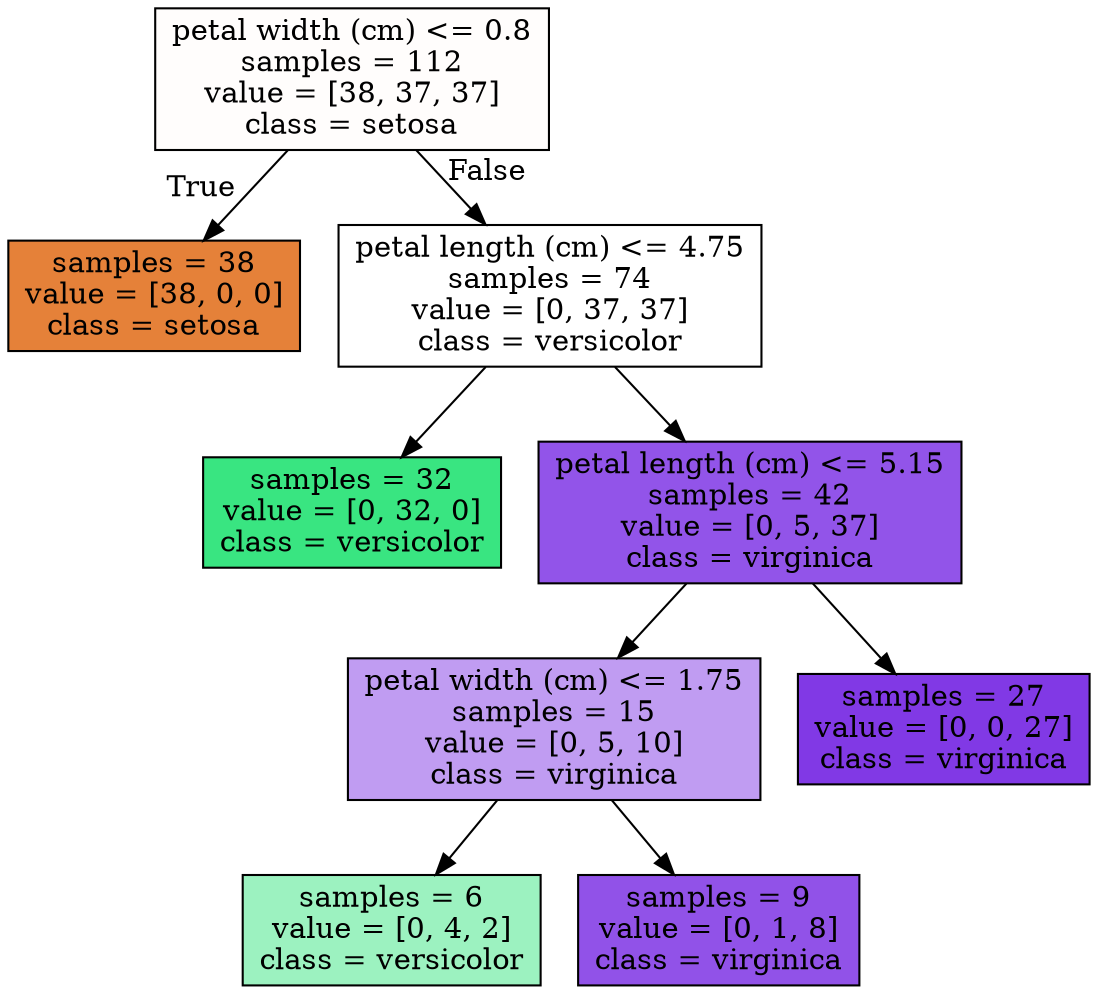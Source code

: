 digraph Tree {
node [shape=box, style="filled", color="black"] ;
0 [label="petal width (cm) <= 0.8\nsamples = 112\nvalue = [38, 37, 37]\nclass = setosa", fillcolor="#fffdfc"] ;
1 [label="samples = 38\nvalue = [38, 0, 0]\nclass = setosa", fillcolor="#e58139"] ;
0 -> 1 [labeldistance=2.5, labelangle=45, headlabel="True"] ;
2 [label="petal length (cm) <= 4.75\nsamples = 74\nvalue = [0, 37, 37]\nclass = versicolor", fillcolor="#ffffff"] ;
0 -> 2 [labeldistance=2.5, labelangle=-45, headlabel="False"] ;
3 [label="samples = 32\nvalue = [0, 32, 0]\nclass = versicolor", fillcolor="#39e581"] ;
2 -> 3 ;
4 [label="petal length (cm) <= 5.15\nsamples = 42\nvalue = [0, 5, 37]\nclass = virginica", fillcolor="#9254e9"] ;
2 -> 4 ;
5 [label="petal width (cm) <= 1.75\nsamples = 15\nvalue = [0, 5, 10]\nclass = virginica", fillcolor="#c09cf2"] ;
4 -> 5 ;
6 [label="samples = 6\nvalue = [0, 4, 2]\nclass = versicolor", fillcolor="#9cf2c0"] ;
5 -> 6 ;
7 [label="samples = 9\nvalue = [0, 1, 8]\nclass = virginica", fillcolor="#9152e8"] ;
5 -> 7 ;
8 [label="samples = 27\nvalue = [0, 0, 27]\nclass = virginica", fillcolor="#8139e5"] ;
4 -> 8 ;
}